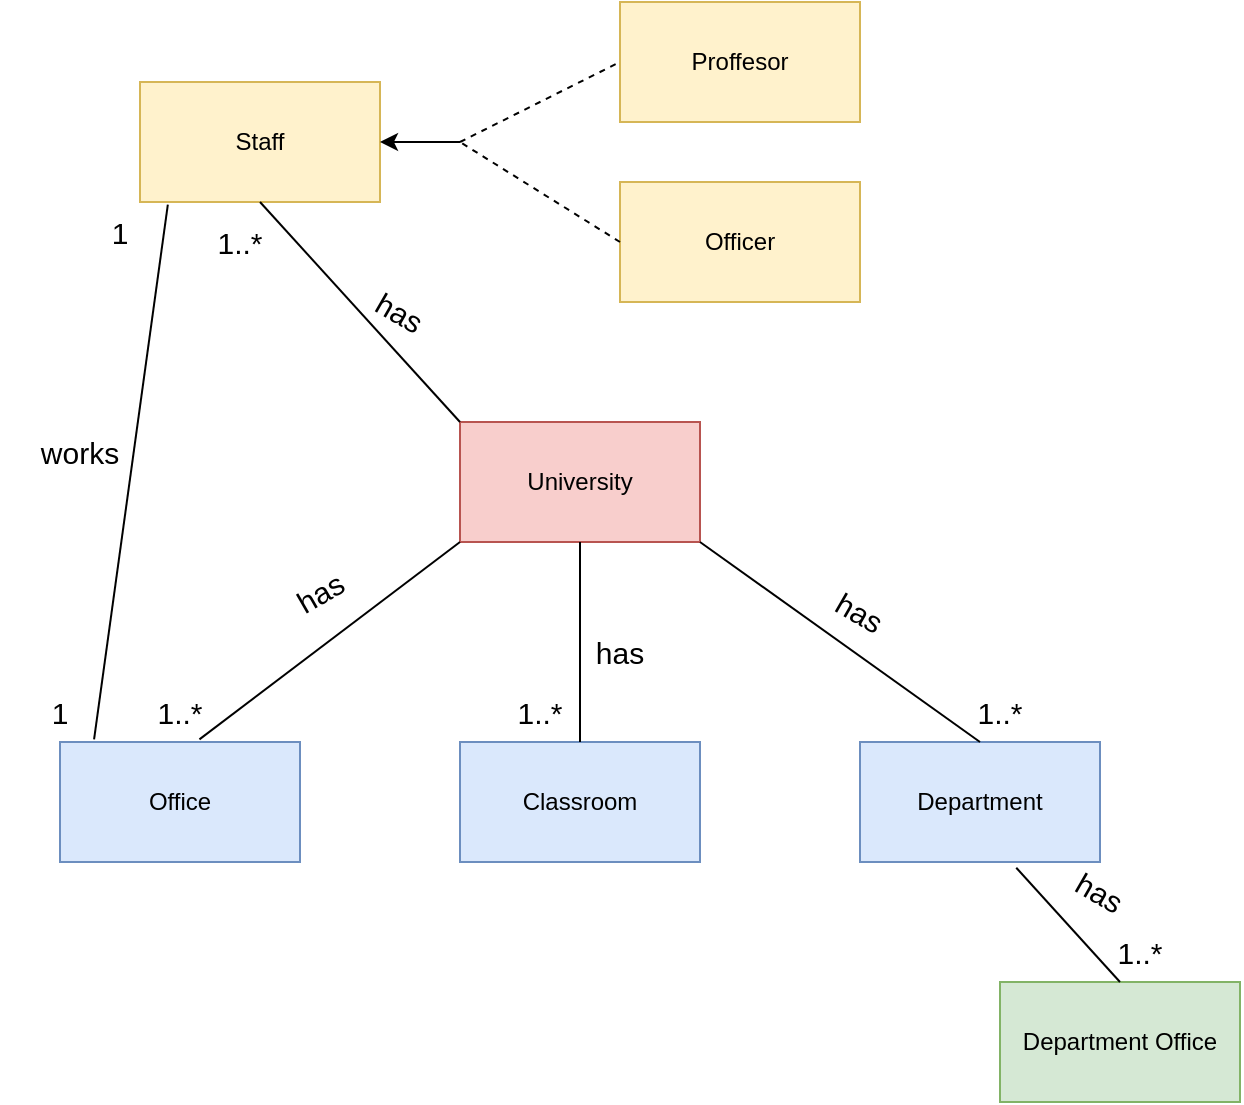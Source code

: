 <mxfile version="16.0.3" type="github"><diagram id="Q2EIjI41LOAa-vdhsVFA" name="Page-1"><mxGraphModel dx="833" dy="462" grid="1" gridSize="10" guides="1" tooltips="1" connect="1" arrows="1" fold="1" page="1" pageScale="1" pageWidth="850" pageHeight="1100" math="0" shadow="0"><root><mxCell id="0"/><mxCell id="1" parent="0"/><mxCell id="kDZCjXsfEMGvr1WvXPO2-1" value="University" style="rounded=0;whiteSpace=wrap;html=1;fillColor=#f8cecc;strokeColor=#b85450;" vertex="1" parent="1"><mxGeometry x="320" y="220" width="120" height="60" as="geometry"/></mxCell><mxCell id="kDZCjXsfEMGvr1WvXPO2-2" value="Classroom" style="rounded=0;whiteSpace=wrap;html=1;fillColor=#dae8fc;strokeColor=#6c8ebf;" vertex="1" parent="1"><mxGeometry x="320" y="380" width="120" height="60" as="geometry"/></mxCell><mxCell id="kDZCjXsfEMGvr1WvXPO2-3" value="Office" style="rounded=0;whiteSpace=wrap;html=1;fillColor=#dae8fc;strokeColor=#6c8ebf;" vertex="1" parent="1"><mxGeometry x="120" y="380" width="120" height="60" as="geometry"/></mxCell><mxCell id="kDZCjXsfEMGvr1WvXPO2-4" value="Department" style="rounded=0;whiteSpace=wrap;html=1;fillColor=#dae8fc;strokeColor=#6c8ebf;" vertex="1" parent="1"><mxGeometry x="520" y="380" width="120" height="60" as="geometry"/></mxCell><mxCell id="kDZCjXsfEMGvr1WvXPO2-5" value="Staff" style="rounded=0;whiteSpace=wrap;html=1;fillColor=#fff2cc;strokeColor=#d6b656;" vertex="1" parent="1"><mxGeometry x="160" y="50" width="120" height="60" as="geometry"/></mxCell><mxCell id="kDZCjXsfEMGvr1WvXPO2-6" value="Proffesor" style="rounded=0;whiteSpace=wrap;html=1;fillColor=#fff2cc;strokeColor=#d6b656;" vertex="1" parent="1"><mxGeometry x="400" y="10" width="120" height="60" as="geometry"/></mxCell><mxCell id="kDZCjXsfEMGvr1WvXPO2-7" value="Officer" style="rounded=0;whiteSpace=wrap;html=1;fillColor=#fff2cc;strokeColor=#d6b656;" vertex="1" parent="1"><mxGeometry x="400" y="100" width="120" height="60" as="geometry"/></mxCell><mxCell id="kDZCjXsfEMGvr1WvXPO2-8" value="Department Office" style="rounded=0;whiteSpace=wrap;html=1;fillColor=#d5e8d4;strokeColor=#82b366;" vertex="1" parent="1"><mxGeometry x="590" y="500" width="120" height="60" as="geometry"/></mxCell><mxCell id="kDZCjXsfEMGvr1WvXPO2-9" value="" style="endArrow=none;html=1;rounded=0;exitX=0;exitY=1;exitDx=0;exitDy=0;entryX=0.581;entryY=-0.022;entryDx=0;entryDy=0;entryPerimeter=0;" edge="1" parent="1" source="kDZCjXsfEMGvr1WvXPO2-1" target="kDZCjXsfEMGvr1WvXPO2-3"><mxGeometry width="50" height="50" relative="1" as="geometry"><mxPoint x="280" y="250" as="sourcePoint"/><mxPoint x="240" y="370" as="targetPoint"/></mxGeometry></mxCell><mxCell id="kDZCjXsfEMGvr1WvXPO2-10" value="" style="endArrow=none;html=1;rounded=0;entryX=0.5;entryY=1;entryDx=0;entryDy=0;exitX=0.5;exitY=0;exitDx=0;exitDy=0;" edge="1" parent="1" source="kDZCjXsfEMGvr1WvXPO2-2" target="kDZCjXsfEMGvr1WvXPO2-1"><mxGeometry width="50" height="50" relative="1" as="geometry"><mxPoint x="380" y="370" as="sourcePoint"/><mxPoint x="450" y="240" as="targetPoint"/></mxGeometry></mxCell><mxCell id="kDZCjXsfEMGvr1WvXPO2-11" value="" style="endArrow=none;html=1;rounded=0;exitX=0.5;exitY=0;exitDx=0;exitDy=0;entryX=1;entryY=1;entryDx=0;entryDy=0;" edge="1" parent="1" source="kDZCjXsfEMGvr1WvXPO2-4" target="kDZCjXsfEMGvr1WvXPO2-1"><mxGeometry width="50" height="50" relative="1" as="geometry"><mxPoint x="400" y="290" as="sourcePoint"/><mxPoint x="450" y="240" as="targetPoint"/></mxGeometry></mxCell><mxCell id="kDZCjXsfEMGvr1WvXPO2-12" value="&lt;font style=&quot;font-size: 15px&quot;&gt;1..*&lt;/font&gt;" style="text;html=1;strokeColor=none;fillColor=none;align=center;verticalAlign=middle;whiteSpace=wrap;rounded=0;rotation=0;" vertex="1" parent="1"><mxGeometry x="150" y="350" width="60" height="30" as="geometry"/></mxCell><mxCell id="kDZCjXsfEMGvr1WvXPO2-13" value="&lt;font style=&quot;font-size: 15px&quot;&gt;1..*&lt;/font&gt;" style="text;html=1;strokeColor=none;fillColor=none;align=center;verticalAlign=middle;whiteSpace=wrap;rounded=0;rotation=0;" vertex="1" parent="1"><mxGeometry x="330" y="350" width="60" height="30" as="geometry"/></mxCell><mxCell id="kDZCjXsfEMGvr1WvXPO2-14" value="&lt;font style=&quot;font-size: 15px&quot;&gt;1..*&lt;/font&gt;" style="text;html=1;strokeColor=none;fillColor=none;align=center;verticalAlign=middle;whiteSpace=wrap;rounded=0;rotation=0;" vertex="1" parent="1"><mxGeometry x="560" y="350" width="60" height="30" as="geometry"/></mxCell><mxCell id="kDZCjXsfEMGvr1WvXPO2-15" value="" style="endArrow=none;html=1;rounded=0;fontSize=15;exitX=0;exitY=0;exitDx=0;exitDy=0;entryX=0.5;entryY=1;entryDx=0;entryDy=0;" edge="1" parent="1" source="kDZCjXsfEMGvr1WvXPO2-1" target="kDZCjXsfEMGvr1WvXPO2-5"><mxGeometry width="50" height="50" relative="1" as="geometry"><mxPoint x="380" y="270" as="sourcePoint"/><mxPoint x="230" y="130" as="targetPoint"/></mxGeometry></mxCell><mxCell id="kDZCjXsfEMGvr1WvXPO2-16" value="&lt;font style=&quot;font-size: 15px&quot;&gt;1..*&lt;/font&gt;" style="text;html=1;strokeColor=none;fillColor=none;align=center;verticalAlign=middle;whiteSpace=wrap;rounded=0;rotation=0;" vertex="1" parent="1"><mxGeometry x="180" y="115" width="60" height="30" as="geometry"/></mxCell><mxCell id="kDZCjXsfEMGvr1WvXPO2-17" value="" style="endArrow=none;html=1;rounded=0;fontSize=15;exitX=0.5;exitY=0;exitDx=0;exitDy=0;entryX=0.651;entryY=1.048;entryDx=0;entryDy=0;entryPerimeter=0;" edge="1" parent="1" source="kDZCjXsfEMGvr1WvXPO2-8" target="kDZCjXsfEMGvr1WvXPO2-4"><mxGeometry width="50" height="50" relative="1" as="geometry"><mxPoint x="380" y="270" as="sourcePoint"/><mxPoint x="630" y="365" as="targetPoint"/></mxGeometry></mxCell><mxCell id="kDZCjXsfEMGvr1WvXPO2-18" value="&lt;font style=&quot;font-size: 15px&quot;&gt;1..*&lt;/font&gt;" style="text;html=1;strokeColor=none;fillColor=none;align=center;verticalAlign=middle;whiteSpace=wrap;rounded=0;rotation=0;" vertex="1" parent="1"><mxGeometry x="630" y="470" width="60" height="30" as="geometry"/></mxCell><mxCell id="kDZCjXsfEMGvr1WvXPO2-20" value="has" style="text;html=1;strokeColor=none;fillColor=none;align=center;verticalAlign=middle;whiteSpace=wrap;rounded=0;fontSize=15;" vertex="1" parent="1"><mxGeometry x="370" y="320" width="60" height="30" as="geometry"/></mxCell><mxCell id="kDZCjXsfEMGvr1WvXPO2-21" value="has" style="text;html=1;strokeColor=none;fillColor=none;align=center;verticalAlign=middle;whiteSpace=wrap;rounded=0;fontSize=15;rotation=30;" vertex="1" parent="1"><mxGeometry x="490" y="300" width="60" height="30" as="geometry"/></mxCell><mxCell id="kDZCjXsfEMGvr1WvXPO2-22" value="has" style="text;html=1;strokeColor=none;fillColor=none;align=center;verticalAlign=middle;whiteSpace=wrap;rounded=0;fontSize=15;rotation=-30;" vertex="1" parent="1"><mxGeometry x="220" y="290" width="60" height="30" as="geometry"/></mxCell><mxCell id="kDZCjXsfEMGvr1WvXPO2-23" value="has" style="text;html=1;strokeColor=none;fillColor=none;align=center;verticalAlign=middle;whiteSpace=wrap;rounded=0;fontSize=15;rotation=30;" vertex="1" parent="1"><mxGeometry x="260" y="150" width="60" height="30" as="geometry"/></mxCell><mxCell id="kDZCjXsfEMGvr1WvXPO2-28" value="" style="endArrow=none;dashed=1;html=1;rounded=0;fontSize=15;exitX=0;exitY=0.5;exitDx=0;exitDy=0;" edge="1" parent="1" source="kDZCjXsfEMGvr1WvXPO2-7"><mxGeometry width="50" height="50" relative="1" as="geometry"><mxPoint x="400" y="130" as="sourcePoint"/><mxPoint x="320" y="80" as="targetPoint"/><Array as="points"/></mxGeometry></mxCell><mxCell id="kDZCjXsfEMGvr1WvXPO2-31" value="" style="endArrow=none;dashed=1;html=1;rounded=0;fontSize=15;entryX=0;entryY=0.5;entryDx=0;entryDy=0;" edge="1" parent="1" target="kDZCjXsfEMGvr1WvXPO2-6"><mxGeometry width="50" height="50" relative="1" as="geometry"><mxPoint x="320" y="80" as="sourcePoint"/><mxPoint x="430" y="240" as="targetPoint"/></mxGeometry></mxCell><mxCell id="kDZCjXsfEMGvr1WvXPO2-33" value="" style="endArrow=classic;html=1;rounded=0;fontSize=15;entryX=1;entryY=0.5;entryDx=0;entryDy=0;" edge="1" parent="1" target="kDZCjXsfEMGvr1WvXPO2-5"><mxGeometry width="50" height="50" relative="1" as="geometry"><mxPoint x="320" y="80" as="sourcePoint"/><mxPoint x="430" y="210" as="targetPoint"/></mxGeometry></mxCell><mxCell id="kDZCjXsfEMGvr1WvXPO2-34" value="has" style="text;html=1;strokeColor=none;fillColor=none;align=center;verticalAlign=middle;whiteSpace=wrap;rounded=0;fontSize=15;rotation=30;" vertex="1" parent="1"><mxGeometry x="610" y="440" width="60" height="30" as="geometry"/></mxCell><mxCell id="kDZCjXsfEMGvr1WvXPO2-35" value="" style="endArrow=none;html=1;rounded=0;fontSize=15;entryX=0.116;entryY=1.022;entryDx=0;entryDy=0;exitX=0.142;exitY=-0.022;exitDx=0;exitDy=0;exitPerimeter=0;entryPerimeter=0;" edge="1" parent="1" source="kDZCjXsfEMGvr1WvXPO2-3" target="kDZCjXsfEMGvr1WvXPO2-5"><mxGeometry width="50" height="50" relative="1" as="geometry"><mxPoint x="140" y="370" as="sourcePoint"/><mxPoint x="430" y="250" as="targetPoint"/></mxGeometry></mxCell><mxCell id="kDZCjXsfEMGvr1WvXPO2-36" value="works" style="text;html=1;strokeColor=none;fillColor=none;align=center;verticalAlign=middle;whiteSpace=wrap;rounded=0;fontSize=15;" vertex="1" parent="1"><mxGeometry x="100" y="220" width="60" height="30" as="geometry"/></mxCell><mxCell id="kDZCjXsfEMGvr1WvXPO2-37" value="1" style="text;html=1;strokeColor=none;fillColor=none;align=center;verticalAlign=middle;whiteSpace=wrap;rounded=0;fontSize=15;" vertex="1" parent="1"><mxGeometry x="120" y="110" width="60" height="30" as="geometry"/></mxCell><mxCell id="kDZCjXsfEMGvr1WvXPO2-38" value="1" style="text;html=1;strokeColor=none;fillColor=none;align=center;verticalAlign=middle;whiteSpace=wrap;rounded=0;fontSize=15;rotation=0;" vertex="1" parent="1"><mxGeometry x="90.001" y="350.0" width="60" height="30" as="geometry"/></mxCell></root></mxGraphModel></diagram></mxfile>